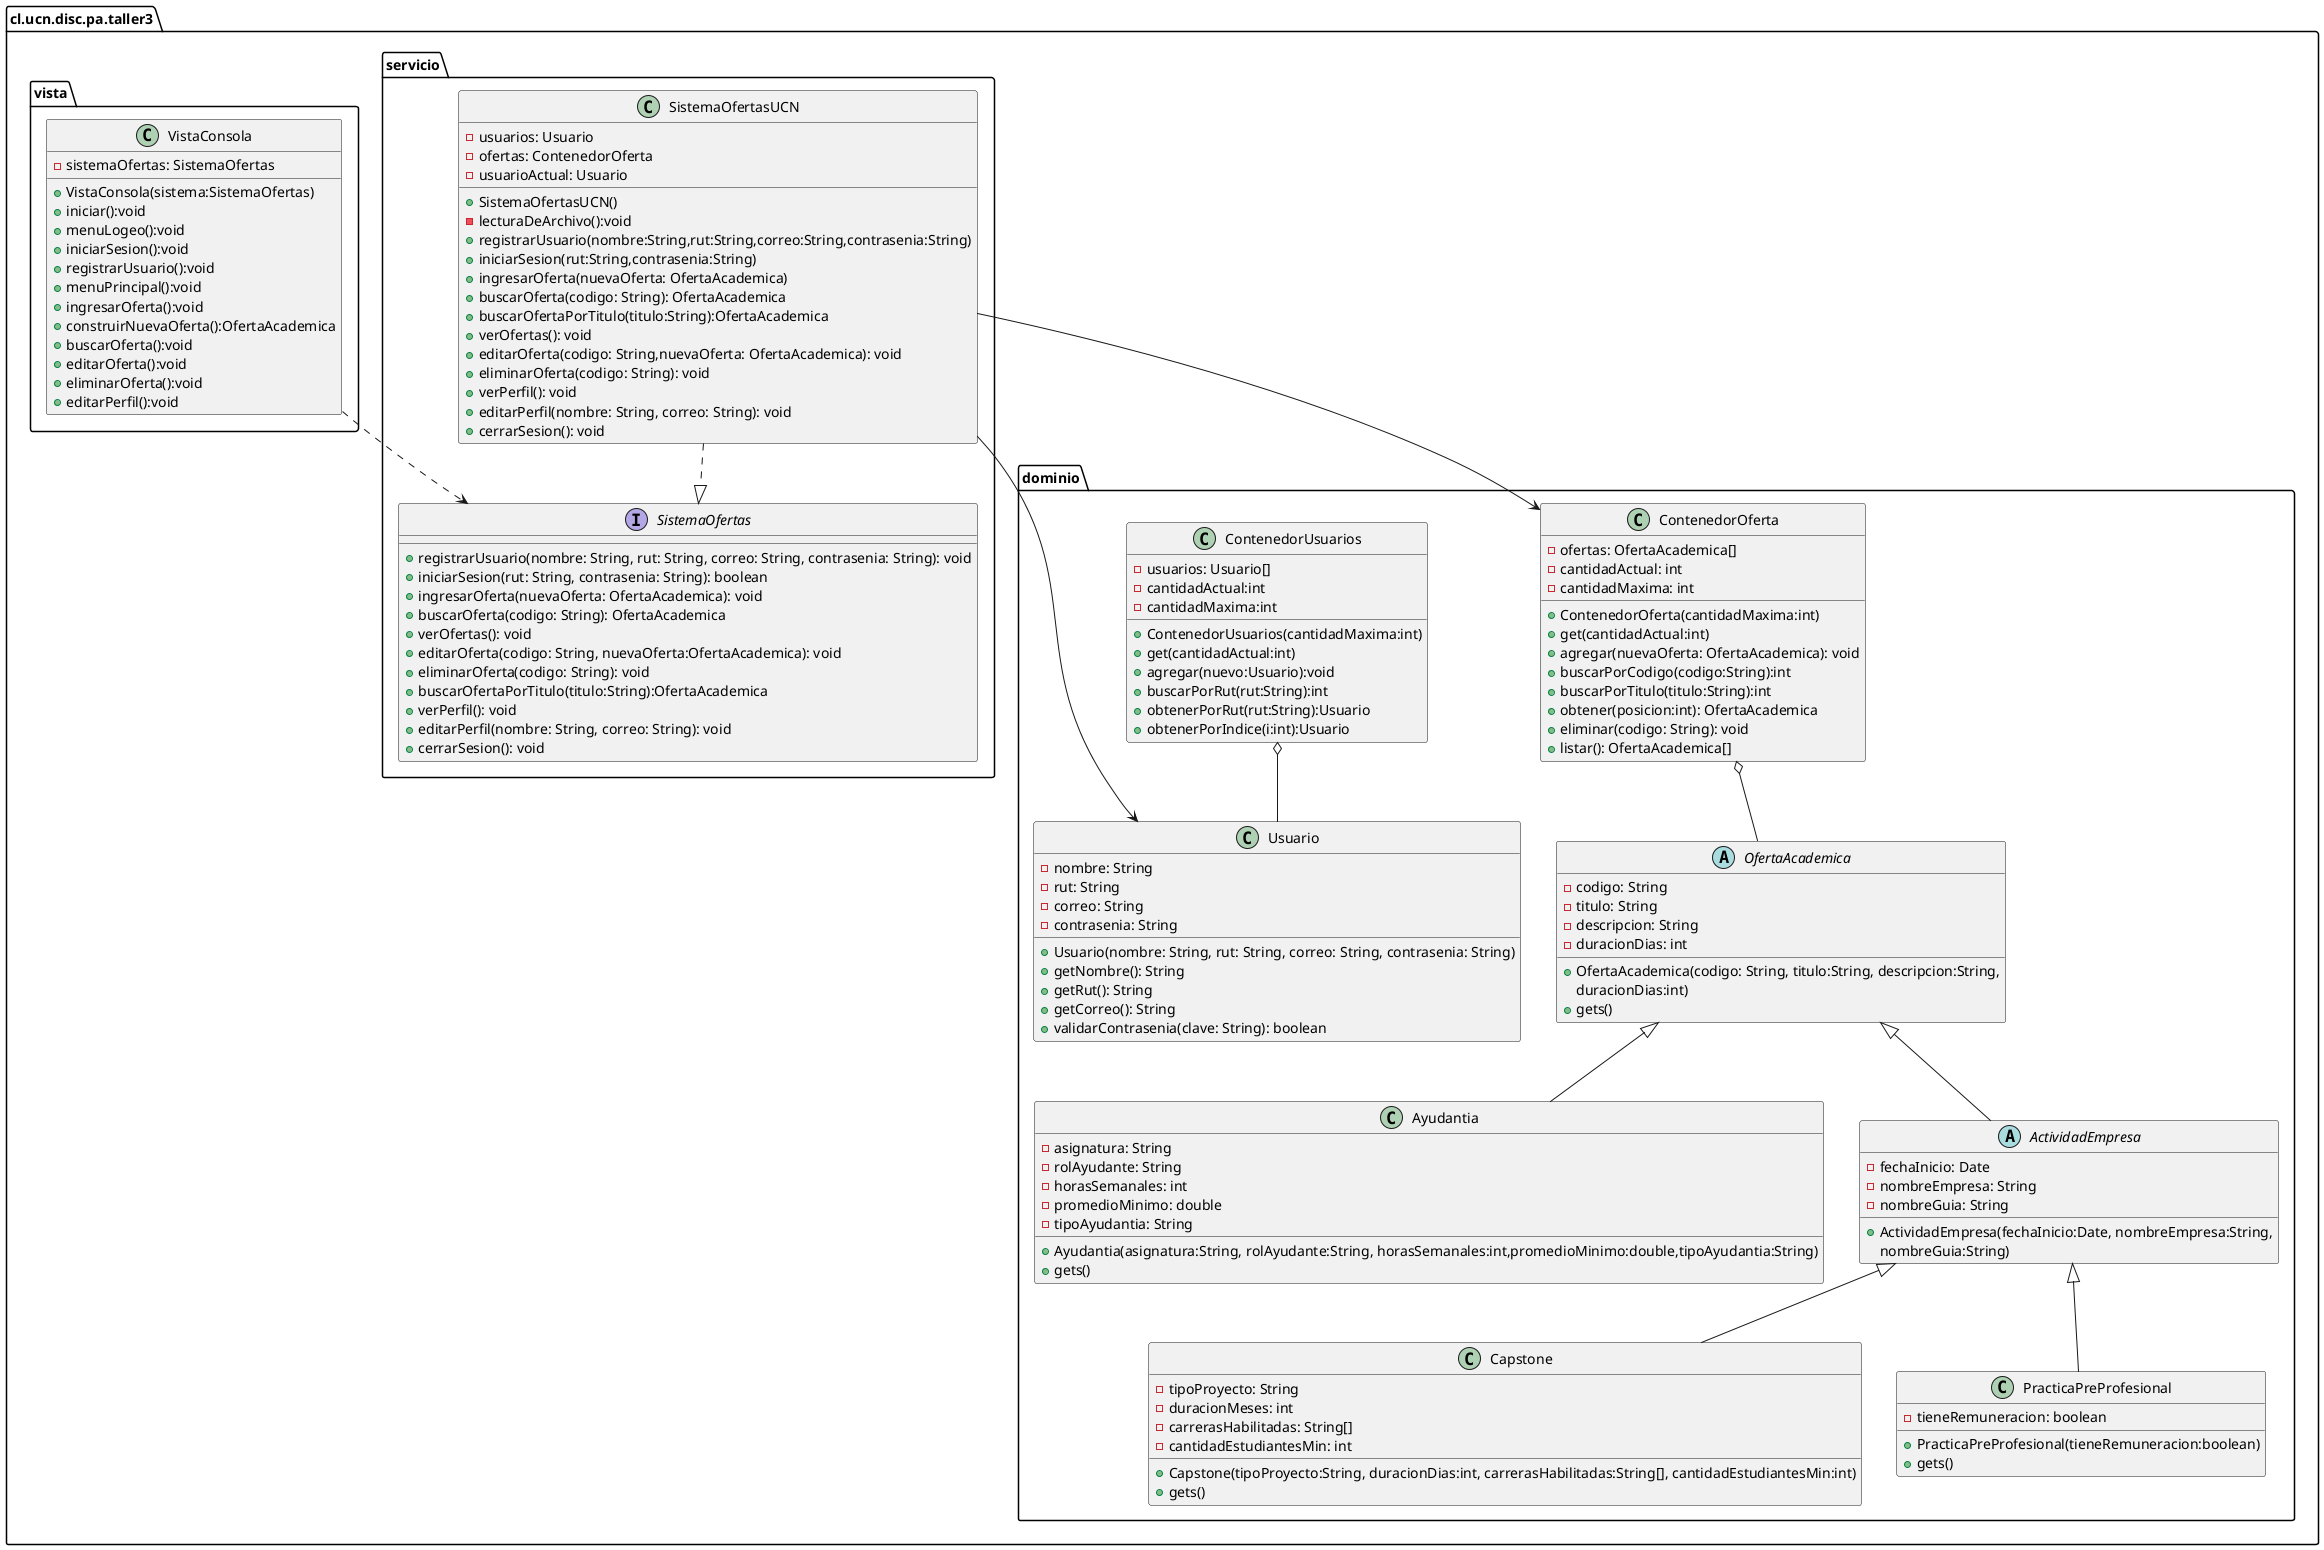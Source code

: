@startuml
'https://plantuml.com/class-diagram
package cl.ucn.disc.pa.taller3 as taller3{
package dominio{
class Usuario {
  - nombre: String
  - rut: String
  - correo: String
  - contrasenia: String

  + Usuario(nombre: String, rut: String, correo: String, contrasenia: String)
  + getNombre(): String
  + getRut(): String
  + getCorreo(): String
  + validarContrasenia(clave: String): boolean
}
class ContenedorUsuarios{
- usuarios: Usuario[]
- cantidadActual:int
- cantidadMaxima:int
+ContenedorUsuarios(cantidadMaxima:int)
+get(cantidadActual:int)
+agregar(nuevo:Usuario):void
+buscarPorRut(rut:String):int
+obtenerPorRut(rut:String):Usuario
+obtenerPorIndice(i:int):Usuario
}
abstract class OfertaAcademica {
  - codigo: String
  - titulo: String
  - descripcion: String
  - duracionDias: int
  + OfertaAcademica(codigo: String, titulo:String, descripcion:String,
   duracionDias:int)
  + gets()
}
class Ayudantia extends OfertaAcademica {
  - asignatura: String
  - rolAyudante: String
  - horasSemanales: int
  - promedioMinimo: double
  - tipoAyudantia: String
  + Ayudantia(asignatura:String, rolAyudante:String, horasSemanales:int,promedioMinimo:double,tipoAyudantia:String)
  +gets()
}
class Capstone extends ActividadEmpresa {
  - tipoProyecto: String
  - duracionMeses: int
  - carrerasHabilitadas: String[]
  - cantidadEstudiantesMin: int
  + Capstone(tipoProyecto:String, duracionDias:int, carrerasHabilitadas:String[], cantidadEstudiantesMin:int)
  +gets()
}
class PracticaPreProfesional extends ActividadEmpresa {
  - tieneRemuneracion: boolean
  + PracticaPreProfesional(tieneRemuneracion:boolean)
  +gets()
}
class ContenedorOferta {
  - ofertas: OfertaAcademica[]
  - cantidadActual: int
  - cantidadMaxima: int
  +ContenedorOferta(cantidadMaxima:int)
  +get(cantidadActual:int)
  + agregar(nuevaOferta: OfertaAcademica): void
  + buscarPorCodigo(codigo:String):int
  + buscarPorTitulo(titulo:String):int
  + obtener(posicion:int): OfertaAcademica
  + eliminar(codigo: String): void
  + listar(): OfertaAcademica[]
}

abstract class ActividadEmpresa extends OfertaAcademica{
 - fechaInicio: Date
  - nombreEmpresa: String
  - nombreGuia: String
  +ActividadEmpresa(fechaInicio:Date, nombreEmpresa:String,
  nombreGuia:String)
}
}
package servicio{

interface SistemaOfertas {
  + registrarUsuario(nombre: String, rut: String, correo: String, contrasenia: String): void
  + iniciarSesion(rut: String, contrasenia: String): boolean
  + ingresarOferta(nuevaOferta: OfertaAcademica): void
  + buscarOferta(codigo: String): OfertaAcademica
  + verOfertas(): void
  + editarOferta(codigo: String, nuevaOferta:OfertaAcademica): void
  + eliminarOferta(codigo: String): void
  +buscarOfertaPorTitulo(titulo:String):OfertaAcademica
  + verPerfil(): void
  + editarPerfil(nombre: String, correo: String): void
  + cerrarSesion(): void
}

class SistemaOfertasUCN {
  - usuarios: Usuario
  - ofertas: ContenedorOferta
  - usuarioActual: Usuario
  +SistemaOfertasUCN()
 -lecturaDeArchivo():void
  + registrarUsuario(nombre:String,rut:String,correo:String,contrasenia:String)
  + iniciarSesion(rut:String,contrasenia:String)
  +ingresarOferta(nuevaOferta: OfertaAcademica)
  + buscarOferta(codigo: String): OfertaAcademica
 + buscarOfertaPorTitulo(titulo:String):OfertaAcademica
     + verOfertas(): void
    + editarOferta(codigo: String,nuevaOferta: OfertaAcademica): void
    + eliminarOferta(codigo: String): void
    + verPerfil(): void
    + editarPerfil(nombre: String, correo: String): void
    + cerrarSesion(): void
}
}
package vista{
class VistaConsola{
-sistemaOfertas: SistemaOfertas
+VistaConsola(sistema:SistemaOfertas)
+iniciar():void
+menuLogeo():void
+iniciarSesion():void
+registrarUsuario():void
+menuPrincipal():void
+ingresarOferta():void
+construirNuevaOferta():OfertaAcademica
+buscarOferta():void
+editarOferta():void
+eliminarOferta():void
+editarPerfil():void
}
}

SistemaOfertasUCN --> ContenedorOferta
SistemaOfertasUCN --> Usuario
SistemaOfertasUCN ..|> SistemaOfertas
VistaConsola ..> SistemaOfertas
ContenedorOferta o-- OfertaAcademica
ContenedorUsuarios o-- Usuario

@enduml